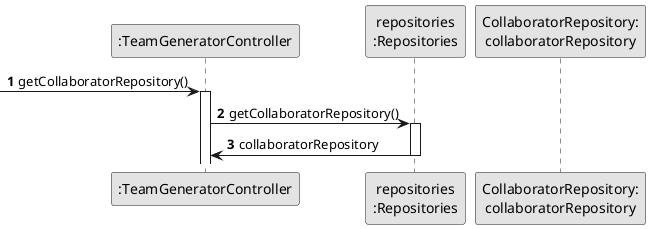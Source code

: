 @startuml
skinparam monochrome true
skinparam packageStyle rectangle
skinparam shadowing false

autonumber

'hide footbox
participant ":TeamGeneratorController" as CTRL

participant "repositories\n:Repositories" as PLAT

participant "CollaboratorRepository:\ncollaboratorRepository" as CR




            -> CTRL : getCollaboratorRepository()
            activate CTRL


            CTRL -> PLAT : getCollaboratorRepository()
                activate PLAT

            PLAT -> CTRL : collaboratorRepository
            deactivate PLAT

@enduml